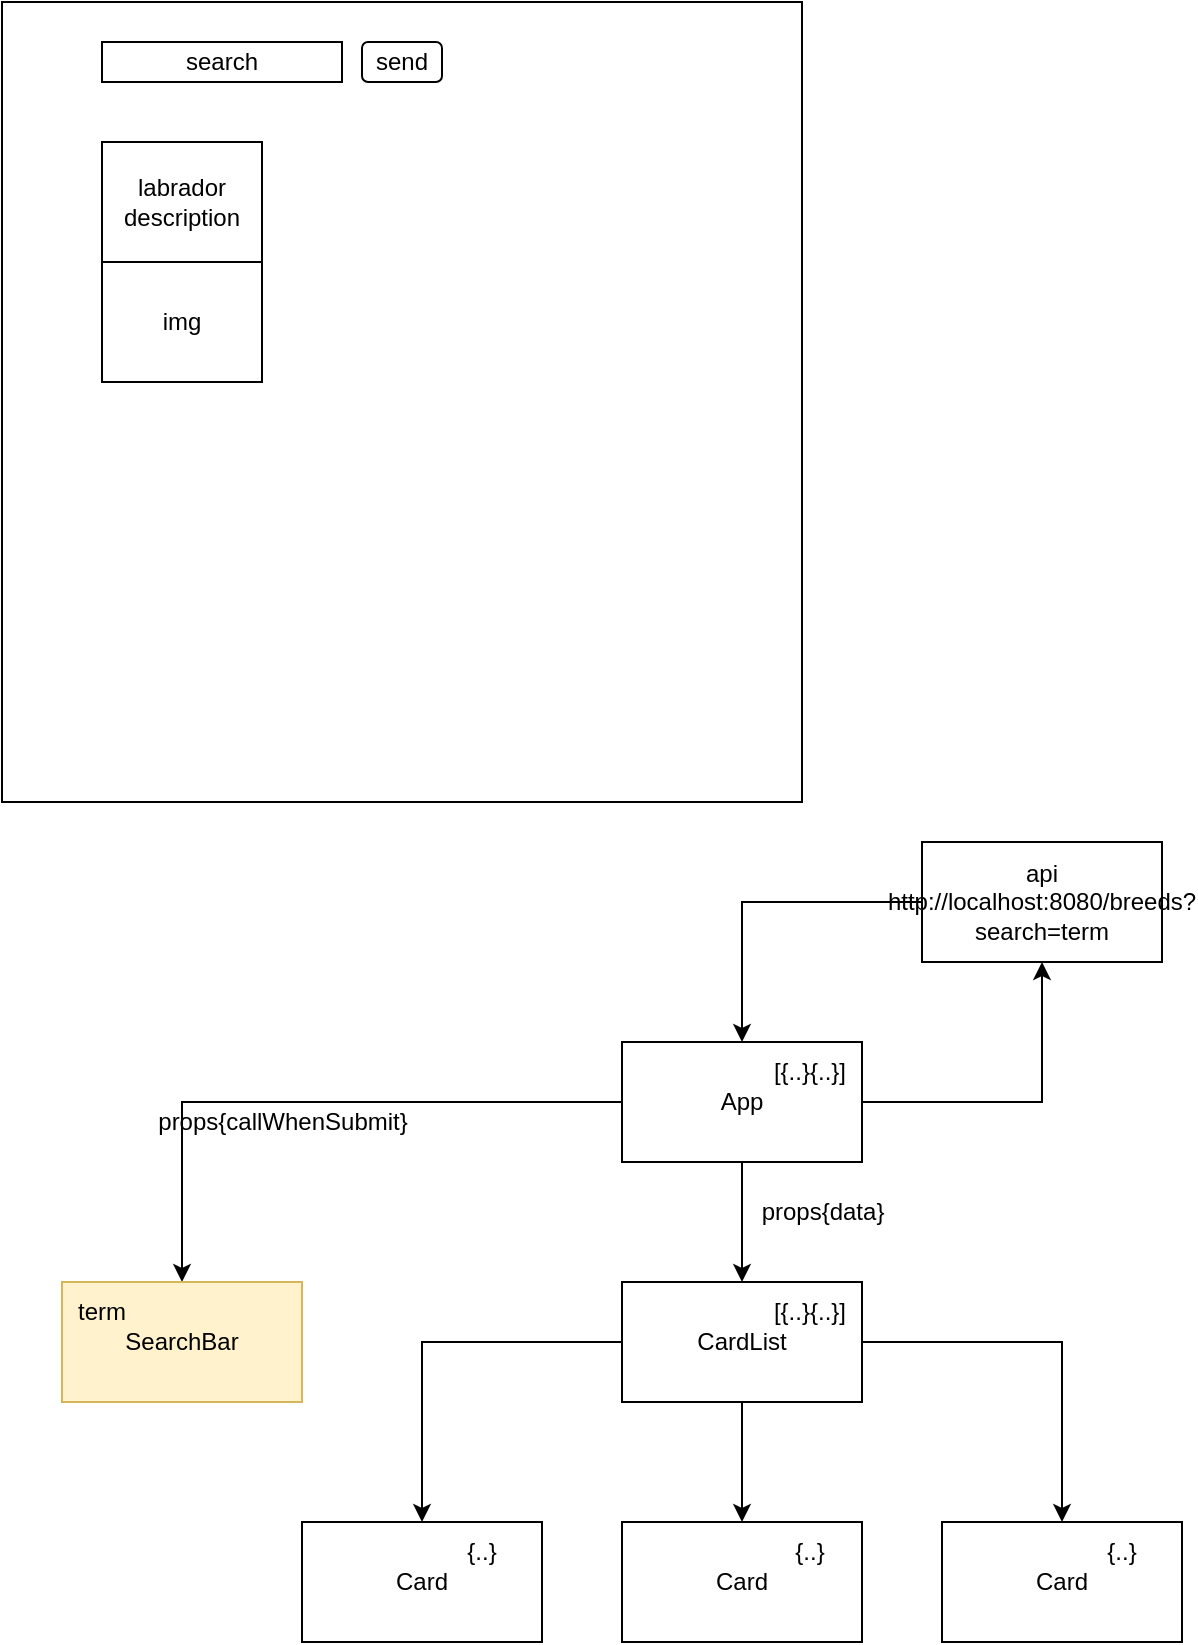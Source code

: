 <mxfile version="20.8.16" type="device"><diagram name="Pagina-1" id="pbWhEquxD1pBqncSZ15a"><mxGraphModel dx="1034" dy="553" grid="1" gridSize="10" guides="1" tooltips="1" connect="1" arrows="1" fold="1" page="1" pageScale="1" pageWidth="827" pageHeight="1169" math="0" shadow="0"><root><mxCell id="0"/><mxCell id="1" parent="0"/><mxCell id="8viKddULnxAnw0_RZYAM-1" value="" style="whiteSpace=wrap;html=1;aspect=fixed;" parent="1" vertex="1"><mxGeometry x="10" y="40" width="400" height="400" as="geometry"/></mxCell><mxCell id="8viKddULnxAnw0_RZYAM-2" value="search" style="rounded=0;whiteSpace=wrap;html=1;" parent="1" vertex="1"><mxGeometry x="60" y="60" width="120" height="20" as="geometry"/></mxCell><mxCell id="8viKddULnxAnw0_RZYAM-3" value="send" style="rounded=1;whiteSpace=wrap;html=1;" parent="1" vertex="1"><mxGeometry x="190" y="60" width="40" height="20" as="geometry"/></mxCell><mxCell id="8viKddULnxAnw0_RZYAM-4" value="labrador&lt;br&gt;description" style="rounded=0;whiteSpace=wrap;html=1;" parent="1" vertex="1"><mxGeometry x="60" y="110" width="80" height="60" as="geometry"/></mxCell><mxCell id="8viKddULnxAnw0_RZYAM-5" value="img" style="rounded=0;whiteSpace=wrap;html=1;" parent="1" vertex="1"><mxGeometry x="60" y="170" width="80" height="60" as="geometry"/></mxCell><mxCell id="8viKddULnxAnw0_RZYAM-8" style="edgeStyle=orthogonalEdgeStyle;rounded=0;orthogonalLoop=1;jettySize=auto;html=1;entryX=0.5;entryY=0;entryDx=0;entryDy=0;" parent="1" source="8viKddULnxAnw0_RZYAM-6" target="8viKddULnxAnw0_RZYAM-7" edge="1"><mxGeometry relative="1" as="geometry"/></mxCell><mxCell id="8viKddULnxAnw0_RZYAM-16" style="edgeStyle=orthogonalEdgeStyle;rounded=0;orthogonalLoop=1;jettySize=auto;html=1;entryX=0.5;entryY=0;entryDx=0;entryDy=0;" parent="1" source="8viKddULnxAnw0_RZYAM-6" target="8viKddULnxAnw0_RZYAM-15" edge="1"><mxGeometry relative="1" as="geometry"/></mxCell><mxCell id="xrSATL6SUOkRLgsLcojD-2" style="edgeStyle=orthogonalEdgeStyle;rounded=0;orthogonalLoop=1;jettySize=auto;html=1;" edge="1" parent="1" source="8viKddULnxAnw0_RZYAM-6" target="8viKddULnxAnw0_RZYAM-25"><mxGeometry relative="1" as="geometry"/></mxCell><mxCell id="8viKddULnxAnw0_RZYAM-6" value="App" style="rounded=0;whiteSpace=wrap;html=1;" parent="1" vertex="1"><mxGeometry x="320" y="560" width="120" height="60" as="geometry"/></mxCell><mxCell id="8viKddULnxAnw0_RZYAM-12" style="edgeStyle=orthogonalEdgeStyle;rounded=0;orthogonalLoop=1;jettySize=auto;html=1;entryX=0.5;entryY=0;entryDx=0;entryDy=0;" parent="1" source="8viKddULnxAnw0_RZYAM-7" target="8viKddULnxAnw0_RZYAM-9" edge="1"><mxGeometry relative="1" as="geometry"/></mxCell><mxCell id="8viKddULnxAnw0_RZYAM-13" style="edgeStyle=orthogonalEdgeStyle;rounded=0;orthogonalLoop=1;jettySize=auto;html=1;" parent="1" source="8viKddULnxAnw0_RZYAM-7" target="8viKddULnxAnw0_RZYAM-11" edge="1"><mxGeometry relative="1" as="geometry"/></mxCell><mxCell id="8viKddULnxAnw0_RZYAM-14" style="edgeStyle=orthogonalEdgeStyle;rounded=0;orthogonalLoop=1;jettySize=auto;html=1;entryX=0.5;entryY=0;entryDx=0;entryDy=0;" parent="1" source="8viKddULnxAnw0_RZYAM-7" target="8viKddULnxAnw0_RZYAM-10" edge="1"><mxGeometry relative="1" as="geometry"/></mxCell><mxCell id="8viKddULnxAnw0_RZYAM-7" value="CardList" style="rounded=0;whiteSpace=wrap;html=1;" parent="1" vertex="1"><mxGeometry x="320" y="680" width="120" height="60" as="geometry"/></mxCell><mxCell id="8viKddULnxAnw0_RZYAM-9" value="Card" style="rounded=0;whiteSpace=wrap;html=1;" parent="1" vertex="1"><mxGeometry x="160" y="800" width="120" height="60" as="geometry"/></mxCell><mxCell id="8viKddULnxAnw0_RZYAM-10" value="Card" style="rounded=0;whiteSpace=wrap;html=1;" parent="1" vertex="1"><mxGeometry x="320" y="800" width="120" height="60" as="geometry"/></mxCell><mxCell id="8viKddULnxAnw0_RZYAM-11" value="Card" style="rounded=0;whiteSpace=wrap;html=1;" parent="1" vertex="1"><mxGeometry x="480" y="800" width="120" height="60" as="geometry"/></mxCell><mxCell id="8viKddULnxAnw0_RZYAM-15" value="SearchBar" style="rounded=0;whiteSpace=wrap;html=1;fillColor=#fff2cc;strokeColor=#d6b656;" parent="1" vertex="1"><mxGeometry x="40" y="680" width="120" height="60" as="geometry"/></mxCell><mxCell id="8viKddULnxAnw0_RZYAM-17" value="[{..}{..}]" style="text;html=1;strokeColor=none;fillColor=none;align=center;verticalAlign=middle;whiteSpace=wrap;rounded=0;" parent="1" vertex="1"><mxGeometry x="384" y="560" width="60" height="30" as="geometry"/></mxCell><mxCell id="8viKddULnxAnw0_RZYAM-18" value="{..}" style="text;html=1;strokeColor=none;fillColor=none;align=center;verticalAlign=middle;whiteSpace=wrap;rounded=0;" parent="1" vertex="1"><mxGeometry x="220" y="800" width="60" height="30" as="geometry"/></mxCell><mxCell id="8viKddULnxAnw0_RZYAM-19" value="{..}" style="text;html=1;strokeColor=none;fillColor=none;align=center;verticalAlign=middle;whiteSpace=wrap;rounded=0;" parent="1" vertex="1"><mxGeometry x="384" y="800" width="60" height="30" as="geometry"/></mxCell><mxCell id="8viKddULnxAnw0_RZYAM-20" value="{..}" style="text;html=1;strokeColor=none;fillColor=none;align=center;verticalAlign=middle;whiteSpace=wrap;rounded=0;" parent="1" vertex="1"><mxGeometry x="540" y="800" width="60" height="30" as="geometry"/></mxCell><mxCell id="8viKddULnxAnw0_RZYAM-21" value="term" style="text;html=1;strokeColor=none;fillColor=none;align=center;verticalAlign=middle;whiteSpace=wrap;rounded=0;" parent="1" vertex="1"><mxGeometry x="30" y="680" width="60" height="30" as="geometry"/></mxCell><mxCell id="xrSATL6SUOkRLgsLcojD-3" style="edgeStyle=orthogonalEdgeStyle;rounded=0;orthogonalLoop=1;jettySize=auto;html=1;entryX=0.5;entryY=0;entryDx=0;entryDy=0;" edge="1" parent="1" source="8viKddULnxAnw0_RZYAM-25" target="8viKddULnxAnw0_RZYAM-6"><mxGeometry relative="1" as="geometry"/></mxCell><mxCell id="8viKddULnxAnw0_RZYAM-25" value="api http://localhost:8080/breeds?search=term" style="rounded=0;whiteSpace=wrap;html=1;" parent="1" vertex="1"><mxGeometry x="470" y="460" width="120" height="60" as="geometry"/></mxCell><mxCell id="8viKddULnxAnw0_RZYAM-29" value="[{..}{..}]" style="text;html=1;strokeColor=none;fillColor=none;align=center;verticalAlign=middle;whiteSpace=wrap;rounded=0;" parent="1" vertex="1"><mxGeometry x="384" y="680" width="60" height="30" as="geometry"/></mxCell><mxCell id="8viKddULnxAnw0_RZYAM-31" value="props{data}" style="text;html=1;align=center;verticalAlign=middle;resizable=0;points=[];autosize=1;strokeColor=none;fillColor=none;" parent="1" vertex="1"><mxGeometry x="380" y="630" width="80" height="30" as="geometry"/></mxCell><mxCell id="xrSATL6SUOkRLgsLcojD-4" value="props{callWhenSubmit}" style="text;html=1;align=center;verticalAlign=middle;resizable=0;points=[];autosize=1;strokeColor=none;fillColor=none;" vertex="1" parent="1"><mxGeometry x="75" y="585" width="150" height="30" as="geometry"/></mxCell></root></mxGraphModel></diagram></mxfile>